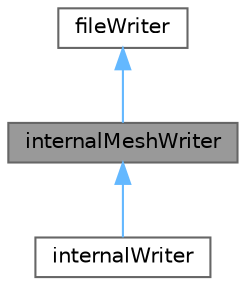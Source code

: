 digraph "internalMeshWriter"
{
 // LATEX_PDF_SIZE
  bgcolor="transparent";
  edge [fontname=Helvetica,fontsize=10,labelfontname=Helvetica,labelfontsize=10];
  node [fontname=Helvetica,fontsize=10,shape=box,height=0.2,width=0.4];
  Node1 [id="Node000001",label="internalMeshWriter",height=0.2,width=0.4,color="gray40", fillcolor="grey60", style="filled", fontcolor="black",tooltip="Write an OpenFOAM volume (internal) geometry and internal fields as a vtu file or a legacy vtk file."];
  Node2 -> Node1 [id="edge1_Node000001_Node000002",dir="back",color="steelblue1",style="solid",tooltip=" "];
  Node2 [id="Node000002",label="fileWriter",height=0.2,width=0.4,color="gray40", fillcolor="white", style="filled",URL="$classFoam_1_1vtk_1_1fileWriter.html",tooltip="Base class for VTK output writers that handle geometry and fields (eg, vtp, vtu data)...."];
  Node1 -> Node3 [id="edge2_Node000001_Node000003",dir="back",color="steelblue1",style="solid",tooltip=" "];
  Node3 [id="Node000003",label="internalWriter",height=0.2,width=0.4,color="gray40", fillcolor="white", style="filled",URL="$classFoam_1_1vtk_1_1internalWriter.html",tooltip="Write an OpenFOAM volume (internal) geometry and internal fields as a vtu file or a legacy vtk file."];
}
